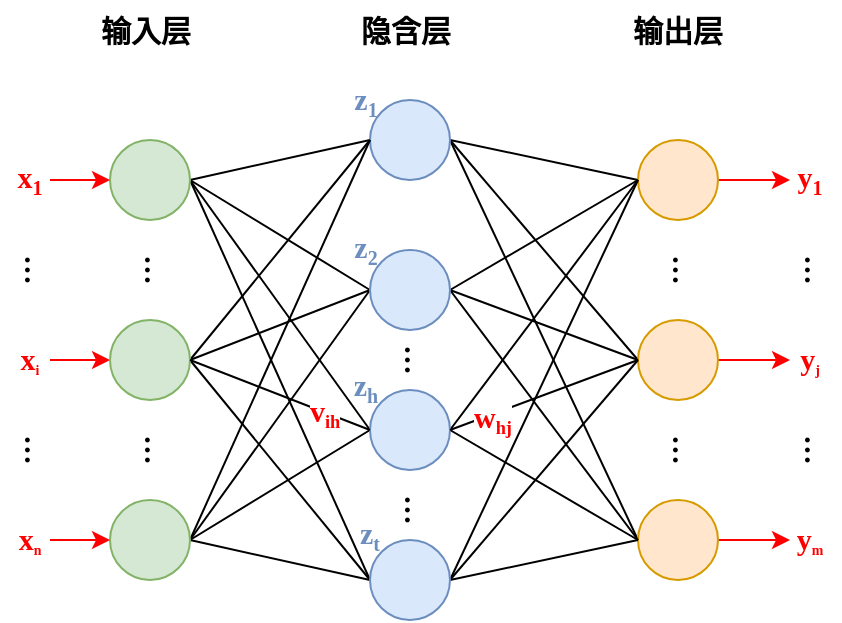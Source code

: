 <mxfile version="21.6.6" type="github">
  <diagram name="第 1 页" id="z7fpPu16EYKY_UzUYYsx">
    <mxGraphModel dx="717" dy="515" grid="1" gridSize="10" guides="1" tooltips="1" connect="1" arrows="1" fold="1" page="1" pageScale="1" pageWidth="827" pageHeight="1169" math="0" shadow="0">
      <root>
        <mxCell id="0" />
        <mxCell id="1" parent="0" />
        <mxCell id="rZ2QNPtWmysEx4CotY9I-33" style="rounded=0;orthogonalLoop=1;jettySize=auto;html=1;exitX=0.5;exitY=0;exitDx=0;exitDy=0;entryX=0.5;entryY=1;entryDx=0;entryDy=0;endArrow=none;endFill=0;" parent="1" source="rZ2QNPtWmysEx4CotY9I-1" target="rZ2QNPtWmysEx4CotY9I-3" edge="1">
          <mxGeometry relative="1" as="geometry" />
        </mxCell>
        <mxCell id="rZ2QNPtWmysEx4CotY9I-35" style="edgeStyle=none;shape=connector;rounded=0;orthogonalLoop=1;jettySize=auto;html=1;exitX=0.5;exitY=0;exitDx=0;exitDy=0;entryX=0.5;entryY=1;entryDx=0;entryDy=0;labelBackgroundColor=default;strokeColor=default;fontFamily=Helvetica;fontSize=11;fontColor=default;endArrow=none;endFill=0;" parent="1" source="rZ2QNPtWmysEx4CotY9I-1" target="rZ2QNPtWmysEx4CotY9I-22" edge="1">
          <mxGeometry relative="1" as="geometry" />
        </mxCell>
        <mxCell id="rZ2QNPtWmysEx4CotY9I-36" style="edgeStyle=none;shape=connector;rounded=0;orthogonalLoop=1;jettySize=auto;html=1;exitX=0.5;exitY=0;exitDx=0;exitDy=0;entryX=0.5;entryY=1;entryDx=0;entryDy=0;labelBackgroundColor=default;strokeColor=default;fontFamily=Helvetica;fontSize=11;fontColor=default;endArrow=none;endFill=0;" parent="1" source="rZ2QNPtWmysEx4CotY9I-1" target="rZ2QNPtWmysEx4CotY9I-25" edge="1">
          <mxGeometry relative="1" as="geometry" />
        </mxCell>
        <mxCell id="rZ2QNPtWmysEx4CotY9I-37" style="edgeStyle=none;shape=connector;rounded=0;orthogonalLoop=1;jettySize=auto;html=1;exitX=0.5;exitY=0;exitDx=0;exitDy=0;entryX=0.5;entryY=1;entryDx=0;entryDy=0;labelBackgroundColor=default;strokeColor=default;fontFamily=Helvetica;fontSize=11;fontColor=default;endArrow=none;endFill=0;" parent="1" source="rZ2QNPtWmysEx4CotY9I-1" target="rZ2QNPtWmysEx4CotY9I-26" edge="1">
          <mxGeometry relative="1" as="geometry" />
        </mxCell>
        <mxCell id="rZ2QNPtWmysEx4CotY9I-1" value="" style="ellipse;whiteSpace=wrap;html=1;aspect=fixed;direction=south;fillColor=#d5e8d4;strokeColor=#82b366;" parent="1" vertex="1">
          <mxGeometry x="130" y="230" width="40" height="40" as="geometry" />
        </mxCell>
        <mxCell id="rZ2QNPtWmysEx4CotY9I-2" value="输入层" style="text;html=1;strokeColor=none;fillColor=none;align=center;verticalAlign=middle;whiteSpace=wrap;rounded=0;fontFamily=楷体;fontStyle=1;fontSize=15;" parent="1" vertex="1">
          <mxGeometry x="118" y="160" width="60" height="30" as="geometry" />
        </mxCell>
        <mxCell id="rZ2QNPtWmysEx4CotY9I-49" style="edgeStyle=none;shape=connector;rounded=0;orthogonalLoop=1;jettySize=auto;html=1;exitX=0.5;exitY=0;exitDx=0;exitDy=0;entryX=0.5;entryY=1;entryDx=0;entryDy=0;labelBackgroundColor=default;strokeColor=default;fontFamily=Helvetica;fontSize=11;fontColor=default;endArrow=none;endFill=0;" parent="1" source="rZ2QNPtWmysEx4CotY9I-3" target="rZ2QNPtWmysEx4CotY9I-5" edge="1">
          <mxGeometry relative="1" as="geometry" />
        </mxCell>
        <mxCell id="rZ2QNPtWmysEx4CotY9I-50" style="edgeStyle=none;shape=connector;rounded=0;orthogonalLoop=1;jettySize=auto;html=1;exitX=0.5;exitY=0;exitDx=0;exitDy=0;entryX=0.5;entryY=1;entryDx=0;entryDy=0;labelBackgroundColor=default;strokeColor=default;fontFamily=Helvetica;fontSize=11;fontColor=default;endArrow=none;endFill=0;" parent="1" source="rZ2QNPtWmysEx4CotY9I-3" target="rZ2QNPtWmysEx4CotY9I-18" edge="1">
          <mxGeometry relative="1" as="geometry" />
        </mxCell>
        <mxCell id="rZ2QNPtWmysEx4CotY9I-55" style="edgeStyle=none;shape=connector;rounded=0;orthogonalLoop=1;jettySize=auto;html=1;exitX=0.5;exitY=0;exitDx=0;exitDy=0;entryX=0.5;entryY=1;entryDx=0;entryDy=0;labelBackgroundColor=default;strokeColor=default;fontFamily=Helvetica;fontSize=11;fontColor=default;endArrow=none;endFill=0;" parent="1" source="rZ2QNPtWmysEx4CotY9I-3" target="rZ2QNPtWmysEx4CotY9I-19" edge="1">
          <mxGeometry relative="1" as="geometry" />
        </mxCell>
        <mxCell id="rZ2QNPtWmysEx4CotY9I-3" value="" style="ellipse;whiteSpace=wrap;html=1;aspect=fixed;direction=south;fillColor=#dae8fc;strokeColor=#6c8ebf;" parent="1" vertex="1">
          <mxGeometry x="260" y="210" width="40" height="40" as="geometry" />
        </mxCell>
        <mxCell id="rZ2QNPtWmysEx4CotY9I-4" value="隐含层" style="text;html=1;strokeColor=none;fillColor=none;align=center;verticalAlign=middle;whiteSpace=wrap;rounded=0;fontFamily=楷体;fontStyle=1;fontSize=15;" parent="1" vertex="1">
          <mxGeometry x="248" y="160" width="60" height="30" as="geometry" />
        </mxCell>
        <mxCell id="rZ2QNPtWmysEx4CotY9I-62" style="edgeStyle=none;shape=connector;rounded=0;orthogonalLoop=1;jettySize=auto;html=1;exitX=0.5;exitY=0;exitDx=0;exitDy=0;entryX=0;entryY=0.5;entryDx=0;entryDy=0;labelBackgroundColor=default;strokeColor=#FF0000;fontFamily=Helvetica;fontSize=11;fontColor=default;endArrow=classic;endFill=1;" parent="1" source="rZ2QNPtWmysEx4CotY9I-5" target="rZ2QNPtWmysEx4CotY9I-28" edge="1">
          <mxGeometry relative="1" as="geometry" />
        </mxCell>
        <mxCell id="rZ2QNPtWmysEx4CotY9I-5" value="" style="ellipse;whiteSpace=wrap;html=1;aspect=fixed;direction=south;fillColor=#ffe6cc;strokeColor=#d79b00;" parent="1" vertex="1">
          <mxGeometry x="394" y="230" width="40" height="40" as="geometry" />
        </mxCell>
        <mxCell id="rZ2QNPtWmysEx4CotY9I-6" value="输出层" style="text;html=1;strokeColor=none;fillColor=none;align=center;verticalAlign=middle;whiteSpace=wrap;rounded=0;fontFamily=楷体;fontStyle=1;fontSize=15;" parent="1" vertex="1">
          <mxGeometry x="384" y="160" width="60" height="30" as="geometry" />
        </mxCell>
        <mxCell id="rZ2QNPtWmysEx4CotY9I-38" style="edgeStyle=none;shape=connector;rounded=0;orthogonalLoop=1;jettySize=auto;html=1;exitX=1;exitY=0.5;exitDx=0;exitDy=0;labelBackgroundColor=none;strokeColor=#FF0000;fontFamily=Helvetica;fontSize=11;fontColor=#FF0000;endArrow=classic;" parent="1" source="rZ2QNPtWmysEx4CotY9I-7" target="rZ2QNPtWmysEx4CotY9I-1" edge="1">
          <mxGeometry relative="1" as="geometry" />
        </mxCell>
        <mxCell id="rZ2QNPtWmysEx4CotY9I-7" value="&lt;font style=&quot;font-size: 15px;&quot;&gt;x&lt;/font&gt;&lt;sub style=&quot;font-size: 10px;&quot;&gt;1&lt;/sub&gt;" style="text;html=1;strokeColor=none;fillColor=none;align=center;verticalAlign=middle;whiteSpace=wrap;rounded=0;fontFamily=Times New Roman;fontStyle=1;fontColor=#FF0000;" parent="1" vertex="1">
          <mxGeometry x="80" y="235" width="20" height="30" as="geometry" />
        </mxCell>
        <mxCell id="rZ2QNPtWmysEx4CotY9I-39" style="edgeStyle=none;shape=connector;rounded=0;orthogonalLoop=1;jettySize=auto;html=1;exitX=1;exitY=0.5;exitDx=0;exitDy=0;entryX=0.5;entryY=1;entryDx=0;entryDy=0;labelBackgroundColor=none;strokeColor=#FF0000;fontFamily=Helvetica;fontSize=11;fontColor=#FF0000;endArrow=classic;" parent="1" source="rZ2QNPtWmysEx4CotY9I-8" target="rZ2QNPtWmysEx4CotY9I-10" edge="1">
          <mxGeometry relative="1" as="geometry" />
        </mxCell>
        <mxCell id="rZ2QNPtWmysEx4CotY9I-8" value="&lt;font style=&quot;font-size: 15px;&quot;&gt;x&lt;/font&gt;&lt;span style=&quot;font-size: 8.333px;&quot;&gt;&lt;sub&gt;i&lt;/sub&gt;&lt;/span&gt;" style="text;html=1;strokeColor=none;fillColor=none;align=center;verticalAlign=middle;whiteSpace=wrap;rounded=0;fontFamily=Times New Roman;fontStyle=1;fontColor=#FF0000;" parent="1" vertex="1">
          <mxGeometry x="80" y="325" width="20" height="30" as="geometry" />
        </mxCell>
        <mxCell id="rZ2QNPtWmysEx4CotY9I-9" value="&lt;span style=&quot;font-size: 15px;&quot;&gt;···&lt;/span&gt;" style="text;html=1;strokeColor=none;fillColor=none;align=center;verticalAlign=middle;whiteSpace=wrap;rounded=0;fontFamily=Times New Roman;fontStyle=1;rotation=90;" parent="1" vertex="1">
          <mxGeometry x="140" y="280" width="20" height="30" as="geometry" />
        </mxCell>
        <mxCell id="rZ2QNPtWmysEx4CotY9I-41" style="edgeStyle=none;shape=connector;rounded=0;orthogonalLoop=1;jettySize=auto;html=1;exitX=0.5;exitY=0;exitDx=0;exitDy=0;entryX=0.5;entryY=1;entryDx=0;entryDy=0;labelBackgroundColor=default;strokeColor=default;fontFamily=Helvetica;fontSize=11;fontColor=default;endArrow=none;endFill=0;" parent="1" source="rZ2QNPtWmysEx4CotY9I-10" target="rZ2QNPtWmysEx4CotY9I-3" edge="1">
          <mxGeometry relative="1" as="geometry" />
        </mxCell>
        <mxCell id="rZ2QNPtWmysEx4CotY9I-42" style="edgeStyle=none;shape=connector;rounded=0;orthogonalLoop=1;jettySize=auto;html=1;exitX=0.5;exitY=0;exitDx=0;exitDy=0;entryX=0.5;entryY=1;entryDx=0;entryDy=0;labelBackgroundColor=default;strokeColor=default;fontFamily=Helvetica;fontSize=11;fontColor=default;endArrow=none;endFill=0;" parent="1" source="rZ2QNPtWmysEx4CotY9I-10" target="rZ2QNPtWmysEx4CotY9I-22" edge="1">
          <mxGeometry relative="1" as="geometry" />
        </mxCell>
        <mxCell id="rZ2QNPtWmysEx4CotY9I-44" style="edgeStyle=none;shape=connector;rounded=0;orthogonalLoop=1;jettySize=auto;html=1;exitX=0.5;exitY=0;exitDx=0;exitDy=0;entryX=0.5;entryY=1;entryDx=0;entryDy=0;labelBackgroundColor=default;strokeColor=default;fontFamily=Helvetica;fontSize=11;fontColor=default;endArrow=none;endFill=0;" parent="1" source="rZ2QNPtWmysEx4CotY9I-10" target="rZ2QNPtWmysEx4CotY9I-26" edge="1">
          <mxGeometry relative="1" as="geometry" />
        </mxCell>
        <mxCell id="rZ2QNPtWmysEx4CotY9I-10" value="" style="ellipse;whiteSpace=wrap;html=1;aspect=fixed;direction=south;fillColor=#d5e8d4;strokeColor=#82b366;" parent="1" vertex="1">
          <mxGeometry x="130" y="320" width="40" height="40" as="geometry" />
        </mxCell>
        <mxCell id="rZ2QNPtWmysEx4CotY9I-11" style="edgeStyle=orthogonalEdgeStyle;rounded=0;orthogonalLoop=1;jettySize=auto;html=1;exitX=1;exitY=0.5;exitDx=0;exitDy=0;" parent="1" source="rZ2QNPtWmysEx4CotY9I-9" target="rZ2QNPtWmysEx4CotY9I-9" edge="1">
          <mxGeometry relative="1" as="geometry" />
        </mxCell>
        <mxCell id="rZ2QNPtWmysEx4CotY9I-13" value="&lt;span style=&quot;font-size: 15px;&quot;&gt;···&lt;/span&gt;" style="text;html=1;strokeColor=none;fillColor=none;align=center;verticalAlign=middle;whiteSpace=wrap;rounded=0;fontFamily=Times New Roman;fontStyle=1;rotation=90;" parent="1" vertex="1">
          <mxGeometry x="80" y="280" width="20" height="30" as="geometry" />
        </mxCell>
        <mxCell id="rZ2QNPtWmysEx4CotY9I-45" style="edgeStyle=none;shape=connector;rounded=0;orthogonalLoop=1;jettySize=auto;html=1;exitX=0.5;exitY=0;exitDx=0;exitDy=0;entryX=0.5;entryY=1;entryDx=0;entryDy=0;labelBackgroundColor=default;strokeColor=default;fontFamily=Helvetica;fontSize=11;fontColor=default;endArrow=none;endFill=0;" parent="1" source="rZ2QNPtWmysEx4CotY9I-14" target="rZ2QNPtWmysEx4CotY9I-3" edge="1">
          <mxGeometry relative="1" as="geometry" />
        </mxCell>
        <mxCell id="rZ2QNPtWmysEx4CotY9I-46" style="edgeStyle=none;shape=connector;rounded=0;orthogonalLoop=1;jettySize=auto;html=1;exitX=0.5;exitY=0;exitDx=0;exitDy=0;entryX=0.5;entryY=1;entryDx=0;entryDy=0;labelBackgroundColor=default;strokeColor=default;fontFamily=Helvetica;fontSize=11;fontColor=default;endArrow=none;endFill=0;" parent="1" source="rZ2QNPtWmysEx4CotY9I-14" target="rZ2QNPtWmysEx4CotY9I-22" edge="1">
          <mxGeometry relative="1" as="geometry" />
        </mxCell>
        <mxCell id="rZ2QNPtWmysEx4CotY9I-47" style="edgeStyle=none;shape=connector;rounded=0;orthogonalLoop=1;jettySize=auto;html=1;exitX=0.5;exitY=0;exitDx=0;exitDy=0;entryX=0.5;entryY=1;entryDx=0;entryDy=0;labelBackgroundColor=default;strokeColor=default;fontFamily=Helvetica;fontSize=11;fontColor=default;endArrow=none;endFill=0;" parent="1" source="rZ2QNPtWmysEx4CotY9I-14" target="rZ2QNPtWmysEx4CotY9I-25" edge="1">
          <mxGeometry relative="1" as="geometry" />
        </mxCell>
        <mxCell id="rZ2QNPtWmysEx4CotY9I-48" style="edgeStyle=none;shape=connector;rounded=0;orthogonalLoop=1;jettySize=auto;html=1;exitX=0.5;exitY=0;exitDx=0;exitDy=0;entryX=0.5;entryY=1;entryDx=0;entryDy=0;labelBackgroundColor=default;strokeColor=default;fontFamily=Helvetica;fontSize=11;fontColor=default;endArrow=none;endFill=0;" parent="1" source="rZ2QNPtWmysEx4CotY9I-14" target="rZ2QNPtWmysEx4CotY9I-26" edge="1">
          <mxGeometry relative="1" as="geometry" />
        </mxCell>
        <mxCell id="rZ2QNPtWmysEx4CotY9I-14" value="" style="ellipse;whiteSpace=wrap;html=1;aspect=fixed;direction=south;fillColor=#d5e8d4;strokeColor=#82b366;" parent="1" vertex="1">
          <mxGeometry x="130" y="410" width="40" height="40" as="geometry" />
        </mxCell>
        <mxCell id="rZ2QNPtWmysEx4CotY9I-15" value="&lt;span style=&quot;font-size: 15px;&quot;&gt;···&lt;/span&gt;" style="text;html=1;strokeColor=none;fillColor=none;align=center;verticalAlign=middle;whiteSpace=wrap;rounded=0;fontFamily=Times New Roman;fontStyle=1;rotation=90;" parent="1" vertex="1">
          <mxGeometry x="140" y="370" width="20" height="30" as="geometry" />
        </mxCell>
        <mxCell id="rZ2QNPtWmysEx4CotY9I-16" value="&lt;span style=&quot;font-size: 15px;&quot;&gt;···&lt;/span&gt;" style="text;html=1;strokeColor=none;fillColor=none;align=center;verticalAlign=middle;whiteSpace=wrap;rounded=0;fontFamily=Times New Roman;fontStyle=1;rotation=90;" parent="1" vertex="1">
          <mxGeometry x="80" y="370" width="20" height="30" as="geometry" />
        </mxCell>
        <mxCell id="rZ2QNPtWmysEx4CotY9I-40" style="edgeStyle=none;shape=connector;rounded=0;orthogonalLoop=1;jettySize=auto;html=1;exitX=1;exitY=0.5;exitDx=0;exitDy=0;entryX=0.5;entryY=1;entryDx=0;entryDy=0;labelBackgroundColor=none;strokeColor=#FF0000;fontFamily=Helvetica;fontSize=11;fontColor=#FF0000;endArrow=classic;" parent="1" source="rZ2QNPtWmysEx4CotY9I-17" target="rZ2QNPtWmysEx4CotY9I-14" edge="1">
          <mxGeometry relative="1" as="geometry" />
        </mxCell>
        <mxCell id="rZ2QNPtWmysEx4CotY9I-17" value="&lt;font style=&quot;font-size: 15px;&quot;&gt;x&lt;/font&gt;&lt;span style=&quot;font-size: 8.333px;&quot;&gt;&lt;sub&gt;n&lt;/sub&gt;&lt;/span&gt;" style="text;html=1;strokeColor=none;fillColor=none;align=center;verticalAlign=middle;whiteSpace=wrap;rounded=0;fontFamily=Times New Roman;fontStyle=1;fontColor=#FF0000;" parent="1" vertex="1">
          <mxGeometry x="80" y="415" width="20" height="30" as="geometry" />
        </mxCell>
        <mxCell id="rZ2QNPtWmysEx4CotY9I-63" style="edgeStyle=none;shape=connector;rounded=0;orthogonalLoop=1;jettySize=auto;html=1;exitX=0.5;exitY=0;exitDx=0;exitDy=0;entryX=0;entryY=0.5;entryDx=0;entryDy=0;labelBackgroundColor=default;strokeColor=#FF0000;fontFamily=Helvetica;fontSize=11;fontColor=default;endArrow=classic;endFill=1;" parent="1" source="rZ2QNPtWmysEx4CotY9I-18" target="rZ2QNPtWmysEx4CotY9I-29" edge="1">
          <mxGeometry relative="1" as="geometry" />
        </mxCell>
        <mxCell id="rZ2QNPtWmysEx4CotY9I-18" value="" style="ellipse;whiteSpace=wrap;html=1;aspect=fixed;direction=south;fillColor=#ffe6cc;strokeColor=#d79b00;" parent="1" vertex="1">
          <mxGeometry x="394" y="320" width="40" height="40" as="geometry" />
        </mxCell>
        <mxCell id="rZ2QNPtWmysEx4CotY9I-64" style="edgeStyle=none;shape=connector;rounded=0;orthogonalLoop=1;jettySize=auto;html=1;exitX=0.5;exitY=0;exitDx=0;exitDy=0;entryX=0;entryY=0.5;entryDx=0;entryDy=0;labelBackgroundColor=default;strokeColor=#FF0000;fontFamily=Helvetica;fontSize=11;fontColor=default;endArrow=classic;endFill=1;" parent="1" source="rZ2QNPtWmysEx4CotY9I-19" target="rZ2QNPtWmysEx4CotY9I-32" edge="1">
          <mxGeometry relative="1" as="geometry" />
        </mxCell>
        <mxCell id="rZ2QNPtWmysEx4CotY9I-19" value="" style="ellipse;whiteSpace=wrap;html=1;aspect=fixed;direction=south;fillColor=#ffe6cc;strokeColor=#d79b00;" parent="1" vertex="1">
          <mxGeometry x="394" y="410" width="40" height="40" as="geometry" />
        </mxCell>
        <mxCell id="rZ2QNPtWmysEx4CotY9I-20" value="&lt;span style=&quot;font-size: 15px;&quot;&gt;···&lt;/span&gt;" style="text;html=1;strokeColor=none;fillColor=none;align=center;verticalAlign=middle;whiteSpace=wrap;rounded=0;fontFamily=Times New Roman;fontStyle=1;rotation=90;" parent="1" vertex="1">
          <mxGeometry x="404" y="280" width="20" height="30" as="geometry" />
        </mxCell>
        <mxCell id="rZ2QNPtWmysEx4CotY9I-21" value="&lt;span style=&quot;font-size: 15px;&quot;&gt;···&lt;/span&gt;" style="text;html=1;strokeColor=none;fillColor=none;align=center;verticalAlign=middle;whiteSpace=wrap;rounded=0;fontFamily=Times New Roman;fontStyle=1;rotation=90;" parent="1" vertex="1">
          <mxGeometry x="404" y="370" width="20" height="30" as="geometry" />
        </mxCell>
        <mxCell id="rZ2QNPtWmysEx4CotY9I-52" style="edgeStyle=none;shape=connector;rounded=0;orthogonalLoop=1;jettySize=auto;html=1;exitX=0.5;exitY=0;exitDx=0;exitDy=0;entryX=0.5;entryY=1;entryDx=0;entryDy=0;labelBackgroundColor=default;strokeColor=default;fontFamily=Helvetica;fontSize=11;fontColor=default;endArrow=none;endFill=0;" parent="1" source="rZ2QNPtWmysEx4CotY9I-22" target="rZ2QNPtWmysEx4CotY9I-5" edge="1">
          <mxGeometry relative="1" as="geometry" />
        </mxCell>
        <mxCell id="rZ2QNPtWmysEx4CotY9I-53" style="edgeStyle=none;shape=connector;rounded=0;orthogonalLoop=1;jettySize=auto;html=1;exitX=0.5;exitY=0;exitDx=0;exitDy=0;entryX=0.5;entryY=1;entryDx=0;entryDy=0;labelBackgroundColor=default;strokeColor=default;fontFamily=Helvetica;fontSize=11;fontColor=default;endArrow=none;endFill=0;" parent="1" source="rZ2QNPtWmysEx4CotY9I-22" target="rZ2QNPtWmysEx4CotY9I-18" edge="1">
          <mxGeometry relative="1" as="geometry" />
        </mxCell>
        <mxCell id="rZ2QNPtWmysEx4CotY9I-54" style="edgeStyle=none;shape=connector;rounded=0;orthogonalLoop=1;jettySize=auto;html=1;exitX=0.5;exitY=0;exitDx=0;exitDy=0;entryX=0.5;entryY=1;entryDx=0;entryDy=0;labelBackgroundColor=default;strokeColor=default;fontFamily=Helvetica;fontSize=11;fontColor=default;endArrow=none;endFill=0;" parent="1" source="rZ2QNPtWmysEx4CotY9I-22" target="rZ2QNPtWmysEx4CotY9I-19" edge="1">
          <mxGeometry relative="1" as="geometry" />
        </mxCell>
        <mxCell id="rZ2QNPtWmysEx4CotY9I-22" value="" style="ellipse;whiteSpace=wrap;html=1;aspect=fixed;direction=south;fillColor=#dae8fc;strokeColor=#6c8ebf;" parent="1" vertex="1">
          <mxGeometry x="260" y="285" width="40" height="40" as="geometry" />
        </mxCell>
        <mxCell id="rZ2QNPtWmysEx4CotY9I-23" value="&lt;span style=&quot;font-size: 15px;&quot;&gt;···&lt;/span&gt;" style="text;html=1;strokeColor=none;fillColor=none;align=center;verticalAlign=middle;whiteSpace=wrap;rounded=0;fontFamily=Times New Roman;fontStyle=1;rotation=90;" parent="1" vertex="1">
          <mxGeometry x="270" y="325" width="20" height="30" as="geometry" />
        </mxCell>
        <mxCell id="rZ2QNPtWmysEx4CotY9I-57" style="edgeStyle=none;shape=connector;rounded=0;orthogonalLoop=1;jettySize=auto;html=1;exitX=0.5;exitY=0;exitDx=0;exitDy=0;entryX=0.5;entryY=1;entryDx=0;entryDy=0;labelBackgroundColor=default;strokeColor=default;fontFamily=Helvetica;fontSize=11;fontColor=default;endArrow=none;endFill=0;" parent="1" source="rZ2QNPtWmysEx4CotY9I-25" target="rZ2QNPtWmysEx4CotY9I-5" edge="1">
          <mxGeometry relative="1" as="geometry" />
        </mxCell>
        <mxCell id="rZ2QNPtWmysEx4CotY9I-58" style="edgeStyle=none;shape=connector;rounded=0;orthogonalLoop=1;jettySize=auto;html=1;exitX=0.5;exitY=0;exitDx=0;exitDy=0;entryX=0.5;entryY=1;entryDx=0;entryDy=0;labelBackgroundColor=default;strokeColor=default;fontFamily=Helvetica;fontSize=11;fontColor=default;endArrow=none;endFill=0;" parent="1" source="rZ2QNPtWmysEx4CotY9I-25" target="rZ2QNPtWmysEx4CotY9I-19" edge="1">
          <mxGeometry relative="1" as="geometry" />
        </mxCell>
        <mxCell id="rZ2QNPtWmysEx4CotY9I-25" value="" style="ellipse;whiteSpace=wrap;html=1;aspect=fixed;direction=south;fillColor=#dae8fc;strokeColor=#6c8ebf;" parent="1" vertex="1">
          <mxGeometry x="260" y="355" width="40" height="40" as="geometry" />
        </mxCell>
        <mxCell id="rZ2QNPtWmysEx4CotY9I-59" style="edgeStyle=none;shape=connector;rounded=0;orthogonalLoop=1;jettySize=auto;html=1;exitX=0.5;exitY=0;exitDx=0;exitDy=0;entryX=0.5;entryY=1;entryDx=0;entryDy=0;labelBackgroundColor=default;strokeColor=default;fontFamily=Helvetica;fontSize=11;fontColor=default;endArrow=none;endFill=0;" parent="1" source="rZ2QNPtWmysEx4CotY9I-26" target="rZ2QNPtWmysEx4CotY9I-5" edge="1">
          <mxGeometry relative="1" as="geometry" />
        </mxCell>
        <mxCell id="rZ2QNPtWmysEx4CotY9I-60" style="edgeStyle=none;shape=connector;rounded=0;orthogonalLoop=1;jettySize=auto;html=1;exitX=0.5;exitY=0;exitDx=0;exitDy=0;entryX=0.5;entryY=1;entryDx=0;entryDy=0;labelBackgroundColor=default;strokeColor=default;fontFamily=Helvetica;fontSize=11;fontColor=default;endArrow=none;endFill=0;" parent="1" source="rZ2QNPtWmysEx4CotY9I-26" target="rZ2QNPtWmysEx4CotY9I-18" edge="1">
          <mxGeometry relative="1" as="geometry" />
        </mxCell>
        <mxCell id="rZ2QNPtWmysEx4CotY9I-61" style="edgeStyle=none;shape=connector;rounded=0;orthogonalLoop=1;jettySize=auto;html=1;exitX=0.5;exitY=0;exitDx=0;exitDy=0;entryX=0.5;entryY=1;entryDx=0;entryDy=0;labelBackgroundColor=default;strokeColor=default;fontFamily=Helvetica;fontSize=11;fontColor=default;endArrow=none;endFill=0;" parent="1" source="rZ2QNPtWmysEx4CotY9I-26" target="rZ2QNPtWmysEx4CotY9I-19" edge="1">
          <mxGeometry relative="1" as="geometry" />
        </mxCell>
        <mxCell id="rZ2QNPtWmysEx4CotY9I-26" value="" style="ellipse;whiteSpace=wrap;html=1;aspect=fixed;direction=south;fillColor=#dae8fc;strokeColor=#6c8ebf;" parent="1" vertex="1">
          <mxGeometry x="260" y="430" width="40" height="40" as="geometry" />
        </mxCell>
        <mxCell id="rZ2QNPtWmysEx4CotY9I-27" value="&lt;span style=&quot;font-size: 15px;&quot;&gt;···&lt;/span&gt;" style="text;html=1;strokeColor=none;fillColor=none;align=center;verticalAlign=middle;whiteSpace=wrap;rounded=0;fontFamily=Times New Roman;fontStyle=1;rotation=90;" parent="1" vertex="1">
          <mxGeometry x="270" y="400" width="20" height="30" as="geometry" />
        </mxCell>
        <mxCell id="rZ2QNPtWmysEx4CotY9I-28" value="&lt;font style=&quot;font-size: 15px;&quot;&gt;y&lt;/font&gt;&lt;sub style=&quot;font-size: 10px;&quot;&gt;1&lt;/sub&gt;" style="text;html=1;strokeColor=none;fillColor=none;align=center;verticalAlign=middle;whiteSpace=wrap;rounded=0;fontFamily=Times New Roman;fontStyle=1;fontColor=#FF0000;" parent="1" vertex="1">
          <mxGeometry x="470" y="235" width="20" height="30" as="geometry" />
        </mxCell>
        <mxCell id="rZ2QNPtWmysEx4CotY9I-29" value="&lt;font style=&quot;font-size: 15px;&quot;&gt;y&lt;/font&gt;&lt;span style=&quot;font-size: 8.333px;&quot;&gt;&lt;sub&gt;j&lt;/sub&gt;&lt;/span&gt;" style="text;html=1;strokeColor=none;fillColor=none;align=center;verticalAlign=middle;whiteSpace=wrap;rounded=0;fontFamily=Times New Roman;fontStyle=1;fontColor=#FF0000;" parent="1" vertex="1">
          <mxGeometry x="470" y="325" width="20" height="30" as="geometry" />
        </mxCell>
        <mxCell id="rZ2QNPtWmysEx4CotY9I-30" value="&lt;span style=&quot;font-size: 15px;&quot;&gt;···&lt;/span&gt;" style="text;html=1;strokeColor=none;fillColor=none;align=center;verticalAlign=middle;whiteSpace=wrap;rounded=0;fontFamily=Times New Roman;fontStyle=1;rotation=90;" parent="1" vertex="1">
          <mxGeometry x="470" y="280" width="20" height="30" as="geometry" />
        </mxCell>
        <mxCell id="rZ2QNPtWmysEx4CotY9I-31" value="&lt;span style=&quot;font-size: 15px;&quot;&gt;···&lt;/span&gt;" style="text;html=1;strokeColor=none;fillColor=none;align=center;verticalAlign=middle;whiteSpace=wrap;rounded=0;fontFamily=Times New Roman;fontStyle=1;rotation=90;" parent="1" vertex="1">
          <mxGeometry x="470" y="370" width="20" height="30" as="geometry" />
        </mxCell>
        <mxCell id="rZ2QNPtWmysEx4CotY9I-32" value="&lt;font style=&quot;font-size: 15px;&quot;&gt;y&lt;/font&gt;&lt;span style=&quot;font-size: 8.333px;&quot;&gt;&lt;sub&gt;m&lt;/sub&gt;&lt;/span&gt;" style="text;html=1;strokeColor=none;fillColor=none;align=center;verticalAlign=middle;whiteSpace=wrap;rounded=0;fontFamily=Times New Roman;fontStyle=1;fontColor=#FF0000;" parent="1" vertex="1">
          <mxGeometry x="470" y="415" width="20" height="30" as="geometry" />
        </mxCell>
        <mxCell id="rZ2QNPtWmysEx4CotY9I-65" value="&lt;font style=&quot;font-size: 15px;&quot;&gt;z&lt;/font&gt;&lt;sub style=&quot;font-size: 10px;&quot;&gt;1&lt;/sub&gt;" style="text;html=1;strokeColor=none;fillColor=none;align=center;verticalAlign=middle;whiteSpace=wrap;rounded=0;fontFamily=Times New Roman;fontStyle=1;fontColor=#6c8ebf;" parent="1" vertex="1">
          <mxGeometry x="248" y="196" width="20" height="30" as="geometry" />
        </mxCell>
        <mxCell id="rZ2QNPtWmysEx4CotY9I-66" value="&lt;font style=&quot;font-size: 15px;&quot;&gt;z&lt;/font&gt;&lt;sub style=&quot;font-size: 10px;&quot;&gt;2&lt;/sub&gt;" style="text;html=1;strokeColor=none;fillColor=none;align=center;verticalAlign=middle;whiteSpace=wrap;rounded=0;fontFamily=Times New Roman;fontStyle=1;fontColor=#6c8ebf;" parent="1" vertex="1">
          <mxGeometry x="248" y="270" width="20" height="30" as="geometry" />
        </mxCell>
        <mxCell id="rZ2QNPtWmysEx4CotY9I-67" value="&lt;font style=&quot;font-size: 15px;&quot;&gt;z&lt;/font&gt;&lt;sub style=&quot;font-size: 10px;&quot;&gt;h&lt;/sub&gt;" style="text;html=1;strokeColor=none;fillColor=none;align=center;verticalAlign=middle;whiteSpace=wrap;rounded=0;fontFamily=Times New Roman;fontStyle=1;fontColor=#6c8ebf;" parent="1" vertex="1">
          <mxGeometry x="248" y="339" width="20" height="30" as="geometry" />
        </mxCell>
        <mxCell id="rZ2QNPtWmysEx4CotY9I-68" value="&lt;font style=&quot;font-size: 15px;&quot;&gt;z&lt;/font&gt;&lt;sub style=&quot;font-size: 10px;&quot;&gt;t&lt;/sub&gt;" style="text;html=1;strokeColor=none;fillColor=none;align=center;verticalAlign=middle;whiteSpace=wrap;rounded=0;fontFamily=Times New Roman;fontStyle=1;fontColor=#6c8ebf;" parent="1" vertex="1">
          <mxGeometry x="250" y="413" width="20" height="30" as="geometry" />
        </mxCell>
        <mxCell id="rZ2QNPtWmysEx4CotY9I-43" style="edgeStyle=none;shape=connector;rounded=0;orthogonalLoop=1;jettySize=auto;html=1;exitX=0.5;exitY=0;exitDx=0;exitDy=0;entryX=0.5;entryY=1;entryDx=0;entryDy=0;labelBackgroundColor=default;strokeColor=default;fontFamily=Helvetica;fontSize=11;fontColor=default;endArrow=none;endFill=0;" parent="1" source="rZ2QNPtWmysEx4CotY9I-10" target="rZ2QNPtWmysEx4CotY9I-25" edge="1">
          <mxGeometry relative="1" as="geometry" />
        </mxCell>
        <mxCell id="rZ2QNPtWmysEx4CotY9I-71" value="&lt;font style=&quot;font-size: 15px;&quot;&gt;v&lt;/font&gt;&lt;sub&gt;ih&lt;/sub&gt;" style="edgeLabel;html=1;align=center;verticalAlign=middle;resizable=0;points=[];fontSize=11;fontFamily=Times New Roman;fontColor=#FF0000;fontStyle=1;imageWidth=24;" parent="rZ2QNPtWmysEx4CotY9I-43" vertex="1" connectable="0">
          <mxGeometry x="-0.127" y="-1" relative="1" as="geometry">
            <mxPoint x="28" y="11" as="offset" />
          </mxGeometry>
        </mxCell>
        <mxCell id="rZ2QNPtWmysEx4CotY9I-56" style="edgeStyle=none;shape=connector;rounded=0;orthogonalLoop=1;jettySize=auto;html=1;exitX=0.5;exitY=0;exitDx=0;exitDy=0;entryX=0.5;entryY=1;entryDx=0;entryDy=0;labelBackgroundColor=default;strokeColor=default;fontFamily=Helvetica;fontSize=11;fontColor=default;endArrow=none;endFill=0;" parent="1" source="rZ2QNPtWmysEx4CotY9I-25" target="rZ2QNPtWmysEx4CotY9I-18" edge="1">
          <mxGeometry relative="1" as="geometry" />
        </mxCell>
        <mxCell id="rZ2QNPtWmysEx4CotY9I-72" value="&lt;font style=&quot;font-size: 15px;&quot;&gt;w&lt;/font&gt;&lt;sub&gt;hj&lt;/sub&gt;" style="edgeLabel;html=1;align=center;verticalAlign=middle;resizable=0;points=[];fontSize=11;fontFamily=Times New Roman;fontColor=#FF0000;fontStyle=1" parent="rZ2QNPtWmysEx4CotY9I-56" vertex="1" connectable="0">
          <mxGeometry x="-0.551" y="-3" relative="1" as="geometry">
            <mxPoint x="-1" as="offset" />
          </mxGeometry>
        </mxCell>
      </root>
    </mxGraphModel>
  </diagram>
</mxfile>
